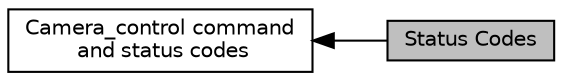 digraph "Status Codes"
{
  edge [fontname="Helvetica",fontsize="10",labelfontname="Helvetica",labelfontsize="10"];
  node [fontname="Helvetica",fontsize="10",shape=record];
  rankdir=LR;
  Node0 [label="Status Codes",height=0.2,width=0.4,color="black", fillcolor="grey75", style="filled", fontcolor="black"];
  Node1 [label="Camera_control command\l and status codes",height=0.2,width=0.4,color="black", fillcolor="white", style="filled",URL="$group___c_a_m_e_r_a___c_o_n_t_r_o_l.html"];
  Node1->Node0 [shape=plaintext, dir="back", style="solid"];
}
